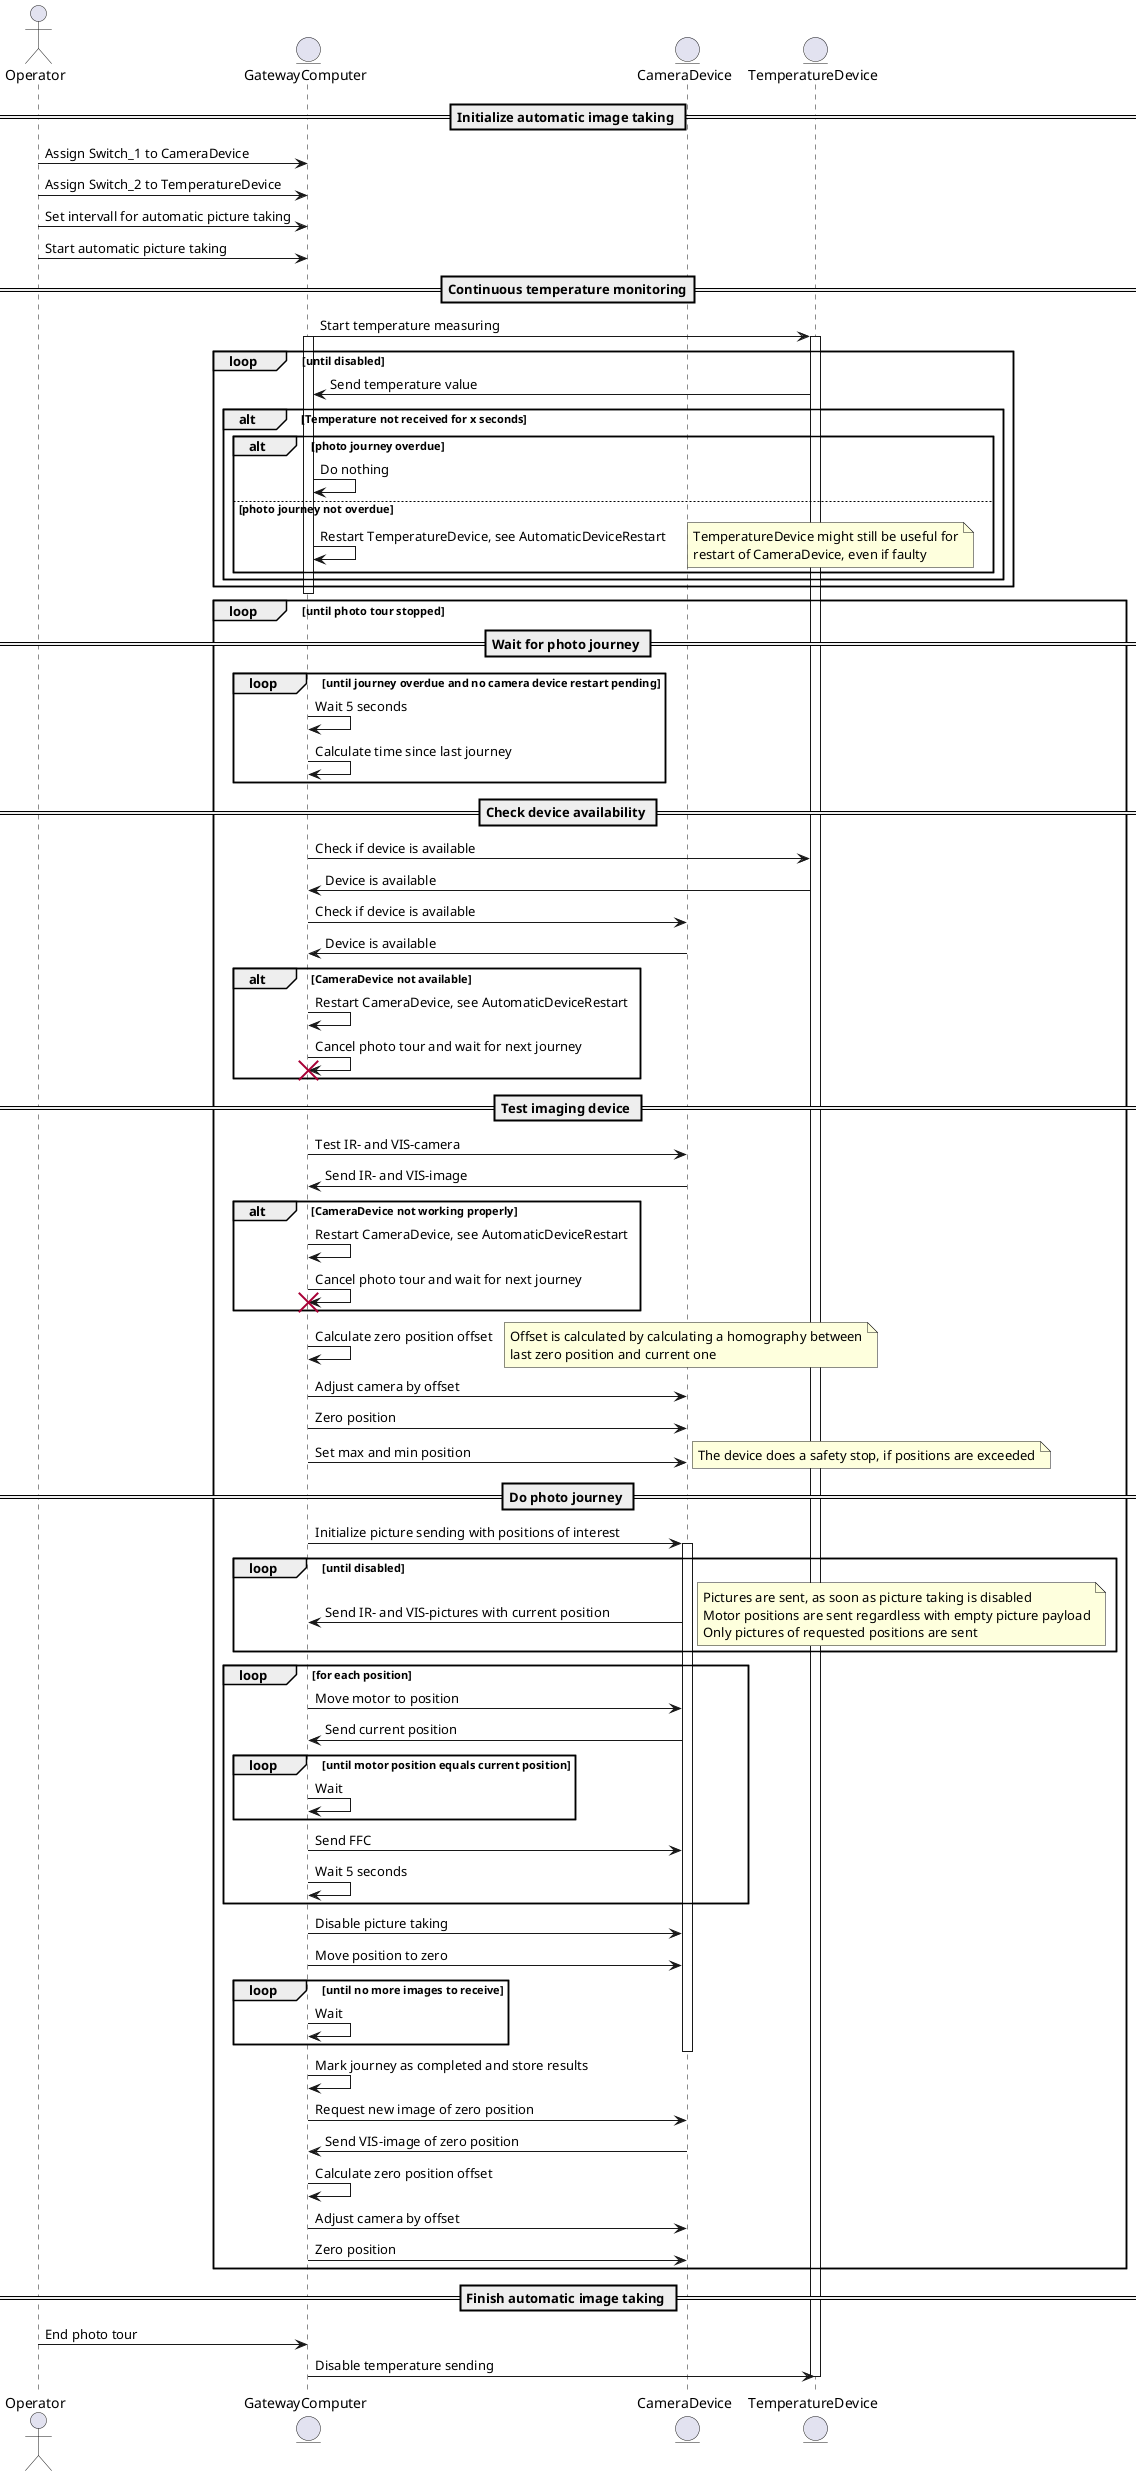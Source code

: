 @startuml Automatic Photo Tour

actor Operator as op
entity GatewayComputer as gc
entity CameraDevice as cd
entity TemperatureDevice  as td
== Initialize automatic image taking ==
op -> gc: Assign Switch_1 to CameraDevice
op -> gc: Assign Switch_2 to TemperatureDevice
op -> gc: Set intervall for automatic picture taking
op -> gc: Start automatic picture taking
== Continuous temperature monitoring==
gc -> td: Start temperature measuring
activate td
activate gc
loop until disabled
  td -> gc: Send temperature value
  alt Temperature not received for x seconds
    alt photo journey overdue
      gc -> gc: Do nothing
    else photo journey not overdue
      gc -> gc: Restart TemperatureDevice, see AutomaticDeviceRestart
      note right: TemperatureDevice might still be useful for\nrestart of CameraDevice, even if faulty
    end
  end
end
deactivate gc
loop until photo tour stopped
    == Wait for photo journey ==
    loop until journey overdue and no camera device restart pending
        gc -> gc: Wait 5 seconds
        gc -> gc: Calculate time since last journey
    end
    == Check device availability ==
    gc -> td: Check if device is available
    td -> gc: Device is available
    gc -> cd: Check if device is available
    cd -> gc: Device is available
    alt CameraDevice not available
      gc -> gc: Restart CameraDevice, see AutomaticDeviceRestart
      gc -> gc !!: Cancel photo tour and wait for next journey
    end
    == Test imaging device ==
    gc -> cd: Test IR- and VIS-camera
    cd -> gc: Send IR- and VIS-image
    alt CameraDevice not working properly
      gc -> gc: Restart CameraDevice, see AutomaticDeviceRestart
      gc -> gc !!: Cancel photo tour and wait for next journey
    end
    gc -> gc: Calculate zero position offset
    note right: Offset is calculated by calculating a homography between\nlast zero position and current one
    gc -> cd: Adjust camera by offset
    gc -> cd: Zero position
    gc -> cd: Set max and min position
    note right: The device does a safety stop, if positions are exceeded
    == Do photo journey ==
    gc -> cd: Initialize picture sending with positions of interest
    activate cd
    loop until disabled
    cd -> gc: Send IR- and VIS-pictures with current position
    note right: Pictures are sent, as soon as picture taking is disabled\nMotor positions are sent regardless with empty picture payload\nOnly pictures of requested positions are sent
    end
    loop for each position
    gc -> cd: Move motor to position
    cd -> gc: Send current position
    loop until motor position equals current position
        gc -> gc: Wait
    end
    gc -> cd: Send FFC
    gc -> gc: Wait 5 seconds
    end
    gc -> cd: Disable picture taking
    gc -> cd: Move position to zero
    loop until no more images to receive
    gc -> gc: Wait
    end
    deactivate cd
    gc -> gc: Mark journey as completed and store results
    gc -> cd: Request new image of zero position
    cd -> gc: Send VIS-image of zero position
    gc -> gc: Calculate zero position offset
    gc -> cd: Adjust camera by offset
    gc -> cd: Zero position
end
== Finish automatic image taking ==
op -> gc: End photo tour
gc -> td: Disable temperature sending
deactivate td

@enduml